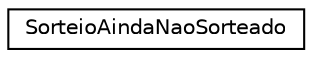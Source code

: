 digraph "Graphical Class Hierarchy"
{
 // LATEX_PDF_SIZE
  edge [fontname="Helvetica",fontsize="10",labelfontname="Helvetica",labelfontsize="10"];
  node [fontname="Helvetica",fontsize="10",shape=record];
  rankdir="LR";
  Node0 [label="SorteioAindaNaoSorteado",height=0.2,width=0.4,color="black", fillcolor="white", style="filled",URL="$structSorteioAindaNaoSorteado.html",tooltip="Estrutura para representar uma exceção de sorteio ainda não realizado."];
}

